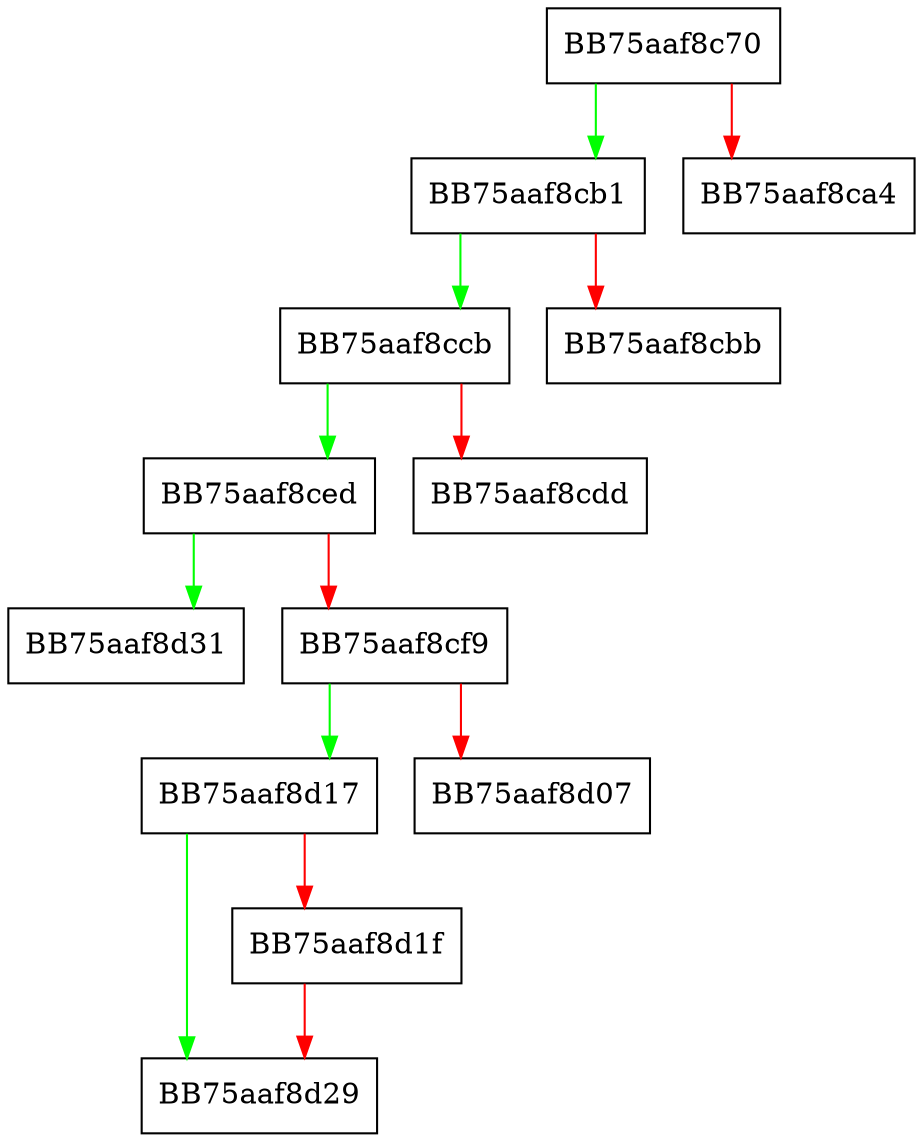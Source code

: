 digraph mp_lua_api_SetAmsiReportPath {
  node [shape="box"];
  graph [splines=ortho];
  BB75aaf8c70 -> BB75aaf8cb1 [color="green"];
  BB75aaf8c70 -> BB75aaf8ca4 [color="red"];
  BB75aaf8cb1 -> BB75aaf8ccb [color="green"];
  BB75aaf8cb1 -> BB75aaf8cbb [color="red"];
  BB75aaf8ccb -> BB75aaf8ced [color="green"];
  BB75aaf8ccb -> BB75aaf8cdd [color="red"];
  BB75aaf8ced -> BB75aaf8d31 [color="green"];
  BB75aaf8ced -> BB75aaf8cf9 [color="red"];
  BB75aaf8cf9 -> BB75aaf8d17 [color="green"];
  BB75aaf8cf9 -> BB75aaf8d07 [color="red"];
  BB75aaf8d17 -> BB75aaf8d29 [color="green"];
  BB75aaf8d17 -> BB75aaf8d1f [color="red"];
  BB75aaf8d1f -> BB75aaf8d29 [color="red"];
}